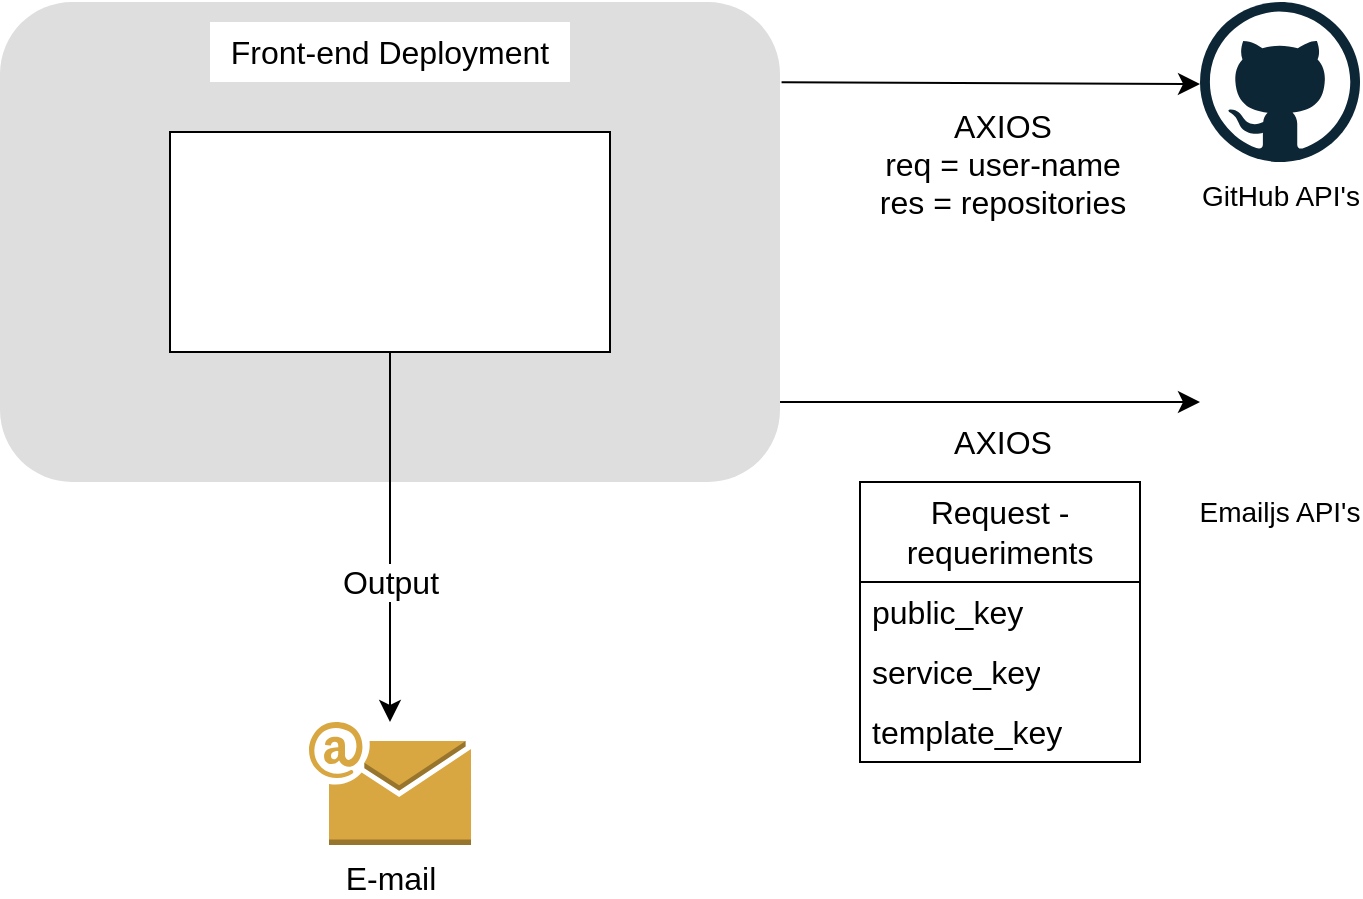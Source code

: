 <mxfile version="21.3.7" type="device">
  <diagram name="Página-1" id="YPtc7yZXn8d5LxW-IVB2">
    <mxGraphModel dx="1050" dy="671" grid="1" gridSize="10" guides="1" tooltips="1" connect="1" arrows="1" fold="1" page="1" pageScale="1" pageWidth="827" pageHeight="1169" math="0" shadow="0">
      <root>
        <mxCell id="0" />
        <mxCell id="1" parent="0" />
        <mxCell id="sEt8218exzhVbjyMgW-c-1" value="" style="rounded=1;whiteSpace=wrap;html=1;fontSize=16;fillColor=#dedede;fontColor=#333333;strokeColor=none;gradientColor=none;strokeWidth=4;" vertex="1" parent="1">
          <mxGeometry x="40" y="40" width="390" height="240" as="geometry" />
        </mxCell>
        <mxCell id="sEt8218exzhVbjyMgW-c-24" style="edgeStyle=none;curved=1;rounded=0;orthogonalLoop=1;jettySize=auto;html=1;fontSize=12;startSize=8;endSize=8;" edge="1" parent="1" source="sEt8218exzhVbjyMgW-c-21">
          <mxGeometry relative="1" as="geometry">
            <mxPoint x="235" y="400" as="targetPoint" />
          </mxGeometry>
        </mxCell>
        <mxCell id="sEt8218exzhVbjyMgW-c-25" value="Output" style="edgeLabel;html=1;align=center;verticalAlign=middle;resizable=0;points=[];fontSize=16;" vertex="1" connectable="0" parent="sEt8218exzhVbjyMgW-c-24">
          <mxGeometry x="0.336" y="3" relative="1" as="geometry">
            <mxPoint x="-3" y="-9" as="offset" />
          </mxGeometry>
        </mxCell>
        <mxCell id="sEt8218exzhVbjyMgW-c-21" value="" style="rounded=0;whiteSpace=wrap;html=1;fontSize=16;fillColor=#FFFFFF;" vertex="1" parent="1">
          <mxGeometry x="125" y="105" width="220" height="110" as="geometry" />
        </mxCell>
        <mxCell id="sEt8218exzhVbjyMgW-c-5" style="edgeStyle=none;curved=1;rounded=0;orthogonalLoop=1;jettySize=auto;html=1;fontSize=12;startSize=8;endSize=8;exitX=1.002;exitY=0.167;exitDx=0;exitDy=0;exitPerimeter=0;" edge="1" parent="1" source="sEt8218exzhVbjyMgW-c-1">
          <mxGeometry relative="1" as="geometry">
            <mxPoint x="640" y="81" as="targetPoint" />
            <mxPoint x="520" y="140" as="sourcePoint" />
          </mxGeometry>
        </mxCell>
        <mxCell id="sEt8218exzhVbjyMgW-c-6" value="AXIOS&lt;br&gt;req = user-name&lt;br&gt;res = repositories" style="edgeLabel;html=1;align=center;verticalAlign=middle;resizable=0;points=[];fontSize=16;" vertex="1" connectable="0" parent="sEt8218exzhVbjyMgW-c-5">
          <mxGeometry x="-0.099" y="2" relative="1" as="geometry">
            <mxPoint x="15" y="42" as="offset" />
          </mxGeometry>
        </mxCell>
        <mxCell id="sEt8218exzhVbjyMgW-c-11" style="edgeStyle=none;curved=1;rounded=0;orthogonalLoop=1;jettySize=auto;html=1;fontSize=12;startSize=8;endSize=8;entryX=0;entryY=0.5;entryDx=0;entryDy=0;" edge="1" parent="1" target="sEt8218exzhVbjyMgW-c-10">
          <mxGeometry relative="1" as="geometry">
            <mxPoint x="630" y="240" as="targetPoint" />
            <mxPoint x="430" y="240" as="sourcePoint" />
          </mxGeometry>
        </mxCell>
        <mxCell id="sEt8218exzhVbjyMgW-c-27" value="AXIOS" style="edgeLabel;html=1;align=center;verticalAlign=middle;resizable=0;points=[];fontSize=16;" vertex="1" connectable="0" parent="sEt8218exzhVbjyMgW-c-11">
          <mxGeometry x="0.28" y="1" relative="1" as="geometry">
            <mxPoint x="-24" y="21" as="offset" />
          </mxGeometry>
        </mxCell>
        <mxCell id="sEt8218exzhVbjyMgW-c-3" value="&lt;font color=&quot;#000000&quot;&gt;Front-end Deployment&lt;/font&gt;" style="text;html=1;strokeColor=none;fillColor=#ffffff;align=center;verticalAlign=middle;whiteSpace=wrap;rounded=0;fontSize=16;" vertex="1" parent="1">
          <mxGeometry x="145" y="50" width="180" height="30" as="geometry" />
        </mxCell>
        <mxCell id="sEt8218exzhVbjyMgW-c-4" value="&lt;font style=&quot;font-size: 14px;&quot;&gt;GitHub API&#39;s&lt;/font&gt;" style="dashed=0;outlineConnect=0;html=1;align=center;labelPosition=center;verticalLabelPosition=bottom;verticalAlign=top;shape=mxgraph.weblogos.github;fontSize=16;" vertex="1" parent="1">
          <mxGeometry x="640" y="40" width="80" height="80" as="geometry" />
        </mxCell>
        <mxCell id="sEt8218exzhVbjyMgW-c-10" value="Emailjs API&#39;s" style="shape=image;verticalLabelPosition=bottom;labelBackgroundColor=default;verticalAlign=top;aspect=fixed;imageAspect=0;image=https://www.emailjs.com/logo.png;fontSize=14;" vertex="1" parent="1">
          <mxGeometry x="640" y="200" width="80" height="80" as="geometry" />
        </mxCell>
        <mxCell id="sEt8218exzhVbjyMgW-c-13" value="Request - requeriments" style="swimlane;fontStyle=0;childLayout=stackLayout;horizontal=1;startSize=50;horizontalStack=0;resizeParent=1;resizeParentMax=0;resizeLast=0;collapsible=1;marginBottom=0;whiteSpace=wrap;html=1;fontSize=16;" vertex="1" parent="1">
          <mxGeometry x="470" y="280" width="140" height="140" as="geometry" />
        </mxCell>
        <mxCell id="sEt8218exzhVbjyMgW-c-14" value="public_key" style="text;strokeColor=none;fillColor=none;align=left;verticalAlign=middle;spacingLeft=4;spacingRight=4;overflow=hidden;points=[[0,0.5],[1,0.5]];portConstraint=eastwest;rotatable=0;whiteSpace=wrap;html=1;fontSize=16;" vertex="1" parent="sEt8218exzhVbjyMgW-c-13">
          <mxGeometry y="50" width="140" height="30" as="geometry" />
        </mxCell>
        <mxCell id="sEt8218exzhVbjyMgW-c-15" value="service_key" style="text;strokeColor=none;fillColor=none;align=left;verticalAlign=middle;spacingLeft=4;spacingRight=4;overflow=hidden;points=[[0,0.5],[1,0.5]];portConstraint=eastwest;rotatable=0;whiteSpace=wrap;html=1;fontSize=16;" vertex="1" parent="sEt8218exzhVbjyMgW-c-13">
          <mxGeometry y="80" width="140" height="30" as="geometry" />
        </mxCell>
        <mxCell id="sEt8218exzhVbjyMgW-c-16" value="template_key" style="text;strokeColor=none;fillColor=none;align=left;verticalAlign=middle;spacingLeft=4;spacingRight=4;overflow=hidden;points=[[0,0.5],[1,0.5]];portConstraint=eastwest;rotatable=0;whiteSpace=wrap;html=1;fontSize=16;" vertex="1" parent="sEt8218exzhVbjyMgW-c-13">
          <mxGeometry y="110" width="140" height="30" as="geometry" />
        </mxCell>
        <mxCell id="sEt8218exzhVbjyMgW-c-20" value="" style="shape=image;verticalLabelPosition=bottom;labelBackgroundColor=default;verticalAlign=top;aspect=fixed;imageAspect=0;image=https://upload.wikimedia.org/wikipedia/commons/thumb/8/8e/Nextjs-logo.svg/2560px-Nextjs-logo.svg.png;" vertex="1" parent="1">
          <mxGeometry x="147.9" y="142.29" width="174.21" height="35.42" as="geometry" />
        </mxCell>
        <mxCell id="sEt8218exzhVbjyMgW-c-26" value="E-mail" style="outlineConnect=0;dashed=0;verticalLabelPosition=bottom;verticalAlign=top;align=center;html=1;shape=mxgraph.aws3.email;fillColor=#D9A741;gradientColor=none;fontSize=16;" vertex="1" parent="1">
          <mxGeometry x="194.51" y="400" width="81" height="61.5" as="geometry" />
        </mxCell>
      </root>
    </mxGraphModel>
  </diagram>
</mxfile>
